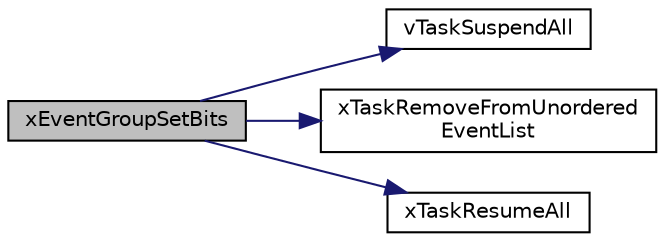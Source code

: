 digraph "xEventGroupSetBits"
{
  edge [fontname="Helvetica",fontsize="10",labelfontname="Helvetica",labelfontsize="10"];
  node [fontname="Helvetica",fontsize="10",shape=record];
  rankdir="LR";
  Node29 [label="xEventGroupSetBits",height=0.2,width=0.4,color="black", fillcolor="grey75", style="filled", fontcolor="black"];
  Node29 -> Node30 [color="midnightblue",fontsize="10",style="solid",fontname="Helvetica"];
  Node30 [label="vTaskSuspendAll",height=0.2,width=0.4,color="black", fillcolor="white", style="filled",URL="$task_8h.html#a366b302eba79d10b5ee2a3756f0fcc43"];
  Node29 -> Node31 [color="midnightblue",fontsize="10",style="solid",fontname="Helvetica"];
  Node31 [label="xTaskRemoveFromUnordered\lEventList",height=0.2,width=0.4,color="black", fillcolor="white", style="filled",URL="$task_8h.html#aca64fad00201055cbaf9fff74f181b85"];
  Node29 -> Node32 [color="midnightblue",fontsize="10",style="solid",fontname="Helvetica"];
  Node32 [label="xTaskResumeAll",height=0.2,width=0.4,color="black", fillcolor="white", style="filled",URL="$task_8h.html#a003f8ae6d649225abd030cc76e1c7d0e"];
}
